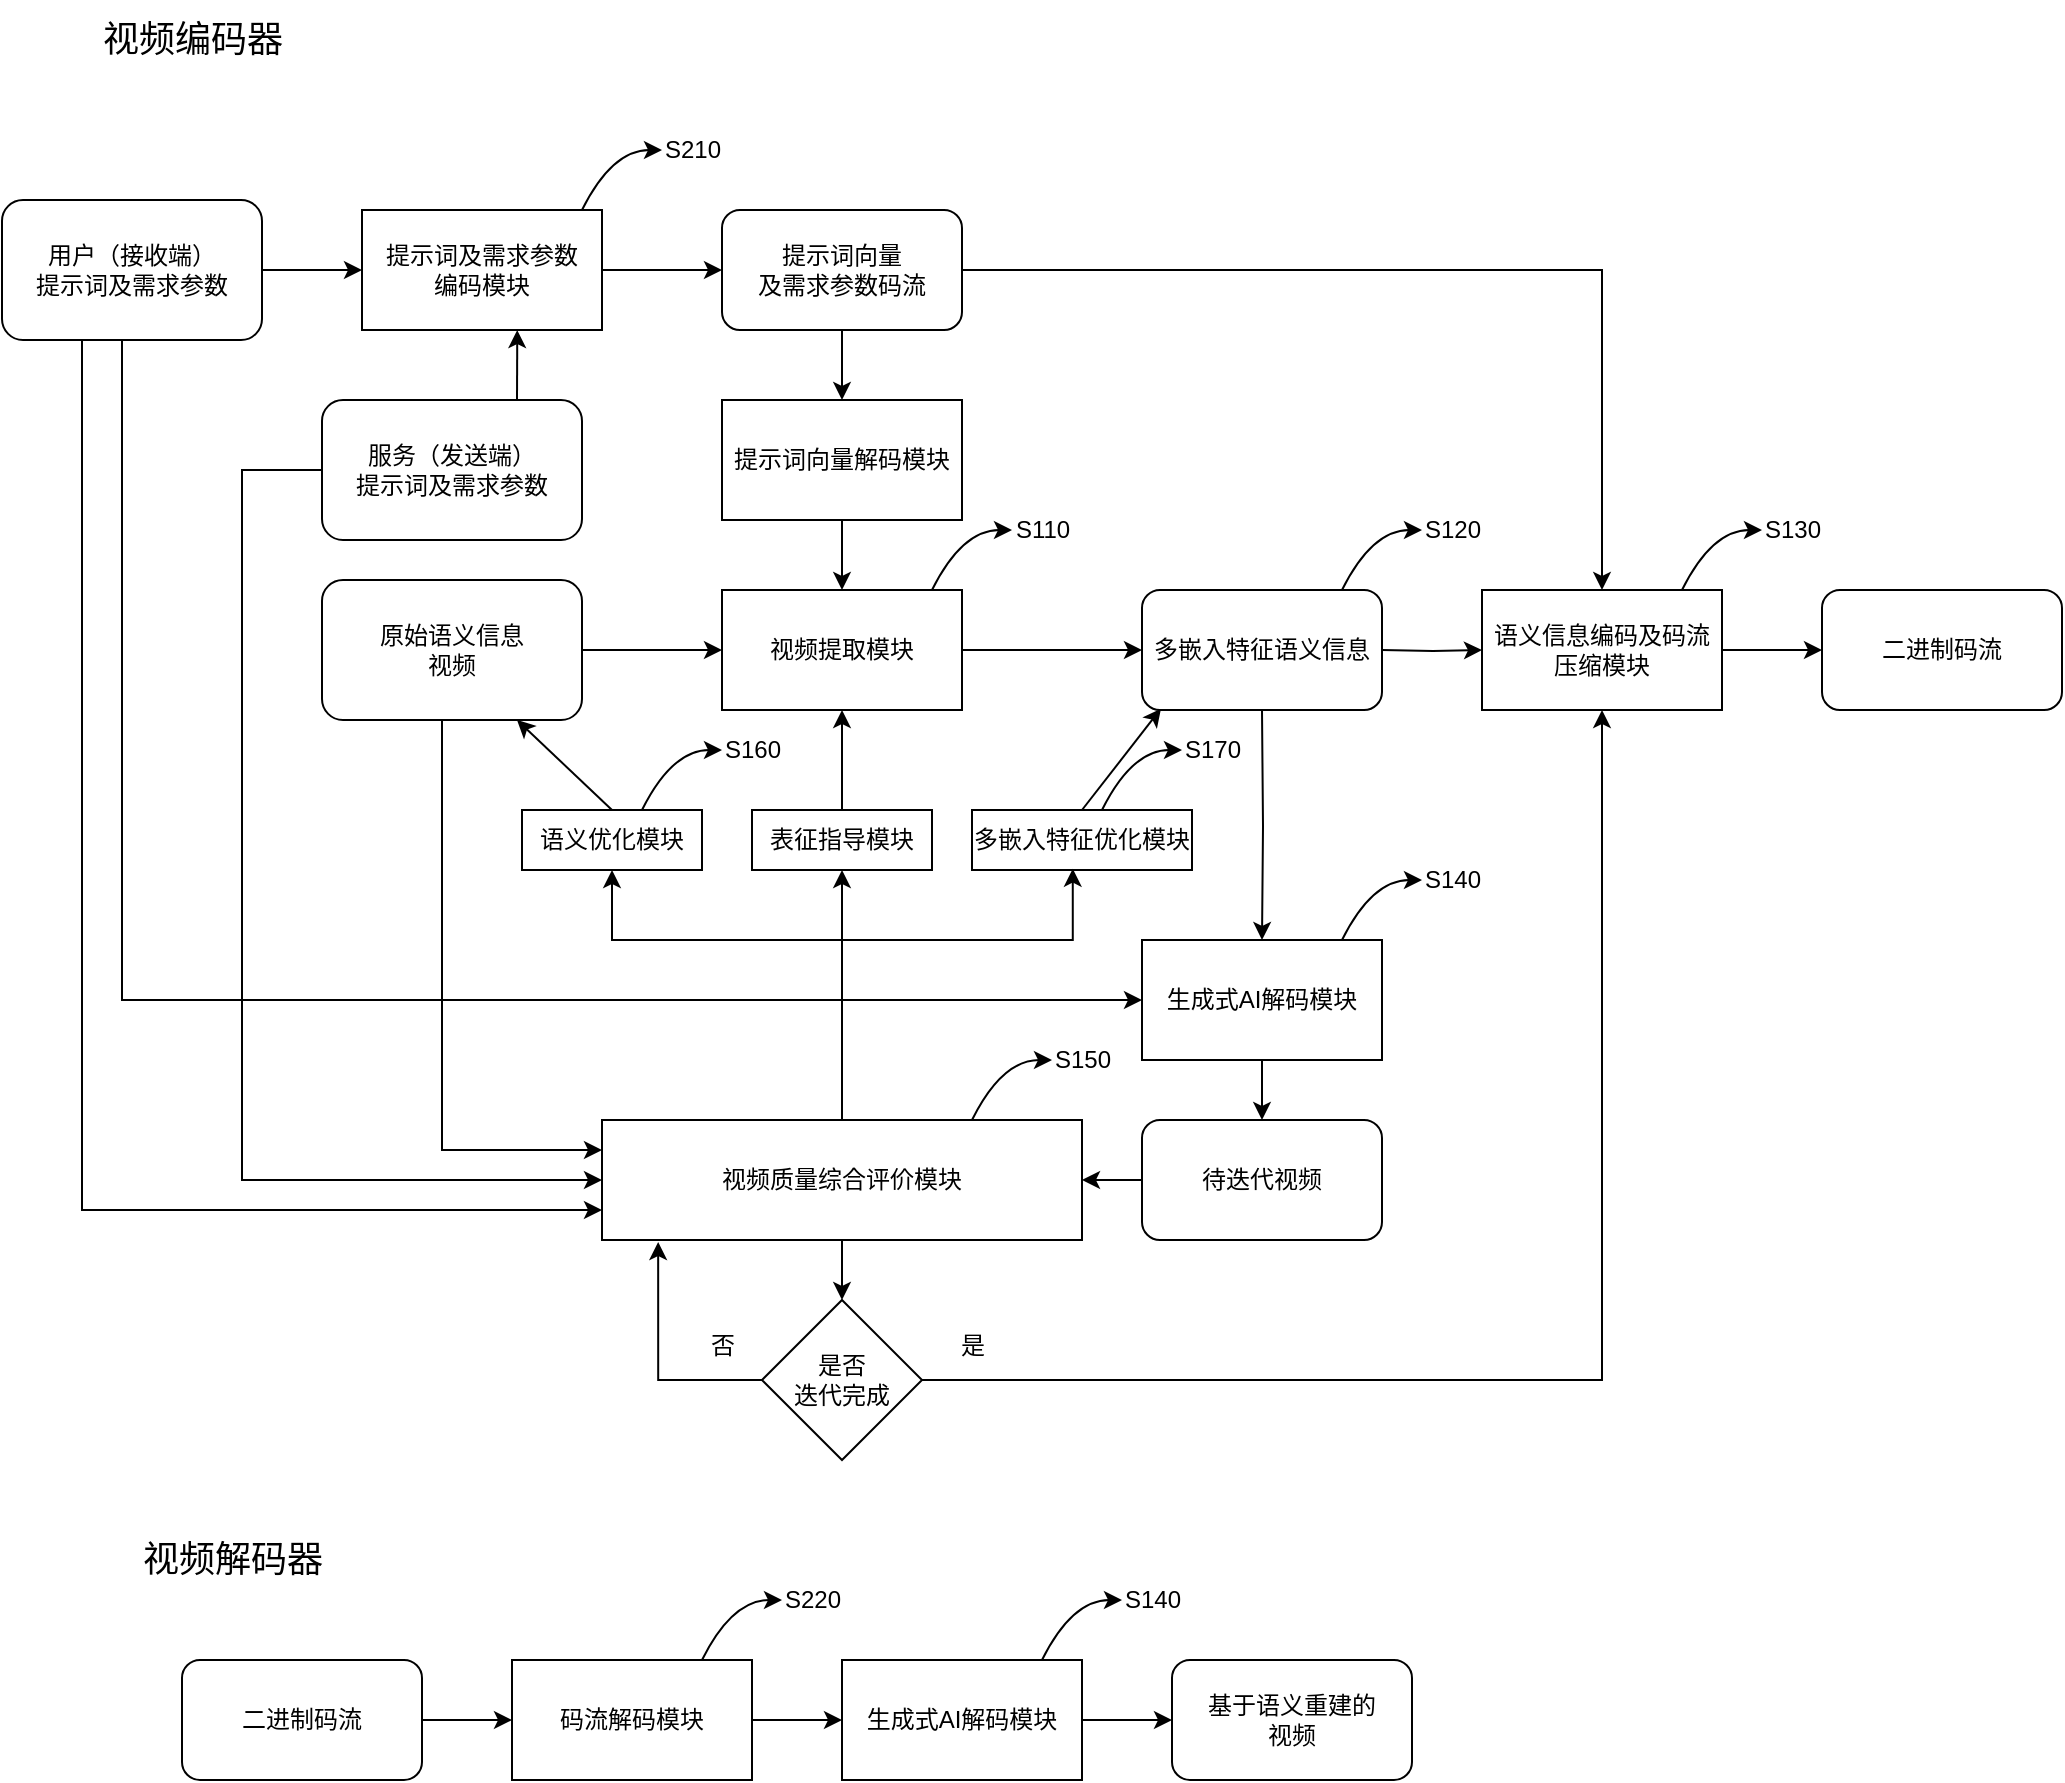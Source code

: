 <mxfile version="24.6.4" type="github">
  <diagram name="第 1 页" id="JpJuvLmKtG-MRXJeiW7m">
    <mxGraphModel dx="2595" dy="791" grid="1" gridSize="10" guides="1" tooltips="1" connect="1" arrows="1" fold="1" page="1" pageScale="1" pageWidth="1169" pageHeight="827" math="0" shadow="0">
      <root>
        <mxCell id="0" />
        <mxCell id="1" parent="0" />
        <mxCell id="BcCwPTK8j7OGMrzo-Ye--43" style="edgeStyle=orthogonalEdgeStyle;rounded=0;orthogonalLoop=1;jettySize=auto;html=1;entryX=0;entryY=0.5;entryDx=0;entryDy=0;" parent="1" source="Lk9VKCeSr0YpM7N94rxa-3" target="BcCwPTK8j7OGMrzo-Ye--42" edge="1">
          <mxGeometry relative="1" as="geometry" />
        </mxCell>
        <mxCell id="BcCwPTK8j7OGMrzo-Ye--67" style="edgeStyle=orthogonalEdgeStyle;rounded=0;orthogonalLoop=1;jettySize=auto;html=1;entryX=0;entryY=0.25;entryDx=0;entryDy=0;" parent="1" source="Lk9VKCeSr0YpM7N94rxa-3" target="BcCwPTK8j7OGMrzo-Ye--66" edge="1">
          <mxGeometry relative="1" as="geometry">
            <Array as="points">
              <mxPoint x="200" y="835" />
            </Array>
          </mxGeometry>
        </mxCell>
        <mxCell id="Lk9VKCeSr0YpM7N94rxa-3" value="原始语义信息&lt;br&gt;视频" style="rounded=1;whiteSpace=wrap;html=1;" parent="1" vertex="1">
          <mxGeometry x="140" y="550" width="130" height="70" as="geometry" />
        </mxCell>
        <mxCell id="BcCwPTK8j7OGMrzo-Ye--42" value="视频提取模块" style="rounded=0;whiteSpace=wrap;html=1;" parent="1" vertex="1">
          <mxGeometry x="340" y="555" width="120" height="60" as="geometry" />
        </mxCell>
        <mxCell id="BcCwPTK8j7OGMrzo-Ye--58" style="edgeStyle=orthogonalEdgeStyle;rounded=0;orthogonalLoop=1;jettySize=auto;html=1;entryX=0;entryY=0.5;entryDx=0;entryDy=0;" parent="1" target="BcCwPTK8j7OGMrzo-Ye--55" edge="1">
          <mxGeometry relative="1" as="geometry">
            <mxPoint x="670" y="585" as="sourcePoint" />
          </mxGeometry>
        </mxCell>
        <mxCell id="BcCwPTK8j7OGMrzo-Ye--61" style="edgeStyle=orthogonalEdgeStyle;rounded=0;orthogonalLoop=1;jettySize=auto;html=1;" parent="1" target="BcCwPTK8j7OGMrzo-Ye--60" edge="1">
          <mxGeometry relative="1" as="geometry">
            <mxPoint x="610" y="615" as="sourcePoint" />
          </mxGeometry>
        </mxCell>
        <mxCell id="BcCwPTK8j7OGMrzo-Ye--46" style="edgeStyle=orthogonalEdgeStyle;rounded=0;orthogonalLoop=1;jettySize=auto;html=1;entryX=0;entryY=0.5;entryDx=0;entryDy=0;" parent="1" source="BcCwPTK8j7OGMrzo-Ye--47" target="BcCwPTK8j7OGMrzo-Ye--48" edge="1">
          <mxGeometry relative="1" as="geometry" />
        </mxCell>
        <mxCell id="BcCwPTK8j7OGMrzo-Ye--62" style="edgeStyle=orthogonalEdgeStyle;rounded=0;orthogonalLoop=1;jettySize=auto;html=1;entryX=0;entryY=0.5;entryDx=0;entryDy=0;" parent="1" source="BcCwPTK8j7OGMrzo-Ye--47" target="BcCwPTK8j7OGMrzo-Ye--60" edge="1">
          <mxGeometry relative="1" as="geometry">
            <Array as="points">
              <mxPoint x="40" y="760" />
            </Array>
          </mxGeometry>
        </mxCell>
        <mxCell id="BcCwPTK8j7OGMrzo-Ye--99" style="edgeStyle=orthogonalEdgeStyle;rounded=0;orthogonalLoop=1;jettySize=auto;html=1;entryX=0;entryY=0.75;entryDx=0;entryDy=0;" parent="1" source="BcCwPTK8j7OGMrzo-Ye--47" target="BcCwPTK8j7OGMrzo-Ye--66" edge="1">
          <mxGeometry relative="1" as="geometry">
            <Array as="points">
              <mxPoint x="20" y="865" />
            </Array>
          </mxGeometry>
        </mxCell>
        <mxCell id="BcCwPTK8j7OGMrzo-Ye--47" value="用户（接收端）&lt;div&gt;提示词及&lt;span style=&quot;background-color: initial;&quot;&gt;需求参数&lt;/span&gt;&lt;/div&gt;" style="rounded=1;whiteSpace=wrap;html=1;" parent="1" vertex="1">
          <mxGeometry x="-20" y="360" width="130" height="70" as="geometry" />
        </mxCell>
        <mxCell id="BcCwPTK8j7OGMrzo-Ye--51" style="edgeStyle=orthogonalEdgeStyle;rounded=0;orthogonalLoop=1;jettySize=auto;html=1;entryX=0;entryY=0.5;entryDx=0;entryDy=0;" parent="1" source="BcCwPTK8j7OGMrzo-Ye--48" target="BcCwPTK8j7OGMrzo-Ye--50" edge="1">
          <mxGeometry relative="1" as="geometry" />
        </mxCell>
        <mxCell id="BcCwPTK8j7OGMrzo-Ye--48" value="提示词及需求参数&lt;div&gt;编码模块&lt;/div&gt;" style="rounded=0;whiteSpace=wrap;html=1;" parent="1" vertex="1">
          <mxGeometry x="160" y="365" width="120" height="60" as="geometry" />
        </mxCell>
        <mxCell id="BcCwPTK8j7OGMrzo-Ye--53" style="edgeStyle=orthogonalEdgeStyle;rounded=0;orthogonalLoop=1;jettySize=auto;html=1;entryX=0.5;entryY=0;entryDx=0;entryDy=0;" parent="1" source="BcCwPTK8j7OGMrzo-Ye--50" target="BcCwPTK8j7OGMrzo-Ye--52" edge="1">
          <mxGeometry relative="1" as="geometry" />
        </mxCell>
        <mxCell id="BcCwPTK8j7OGMrzo-Ye--88" style="edgeStyle=orthogonalEdgeStyle;rounded=0;orthogonalLoop=1;jettySize=auto;html=1;entryX=0.5;entryY=0;entryDx=0;entryDy=0;" parent="1" source="BcCwPTK8j7OGMrzo-Ye--50" target="BcCwPTK8j7OGMrzo-Ye--55" edge="1">
          <mxGeometry relative="1" as="geometry">
            <mxPoint x="850" y="550" as="targetPoint" />
          </mxGeometry>
        </mxCell>
        <mxCell id="BcCwPTK8j7OGMrzo-Ye--50" value="提示词向量&lt;div&gt;及需求参数码流&lt;/div&gt;" style="rounded=1;whiteSpace=wrap;html=1;" parent="1" vertex="1">
          <mxGeometry x="340" y="365" width="120" height="60" as="geometry" />
        </mxCell>
        <mxCell id="BcCwPTK8j7OGMrzo-Ye--54" style="edgeStyle=orthogonalEdgeStyle;rounded=0;orthogonalLoop=1;jettySize=auto;html=1;entryX=0.5;entryY=0;entryDx=0;entryDy=0;" parent="1" source="BcCwPTK8j7OGMrzo-Ye--52" target="BcCwPTK8j7OGMrzo-Ye--42" edge="1">
          <mxGeometry relative="1" as="geometry" />
        </mxCell>
        <mxCell id="BcCwPTK8j7OGMrzo-Ye--52" value="提示词向量解码模块" style="rounded=0;whiteSpace=wrap;html=1;" parent="1" vertex="1">
          <mxGeometry x="340" y="460" width="120" height="60" as="geometry" />
        </mxCell>
        <mxCell id="BcCwPTK8j7OGMrzo-Ye--59" style="edgeStyle=orthogonalEdgeStyle;rounded=0;orthogonalLoop=1;jettySize=auto;html=1;entryX=0;entryY=0.5;entryDx=0;entryDy=0;" parent="1" source="BcCwPTK8j7OGMrzo-Ye--55" target="BcCwPTK8j7OGMrzo-Ye--57" edge="1">
          <mxGeometry relative="1" as="geometry" />
        </mxCell>
        <mxCell id="BcCwPTK8j7OGMrzo-Ye--55" value="语义信息编码及码流压缩模块" style="rounded=0;whiteSpace=wrap;html=1;" parent="1" vertex="1">
          <mxGeometry x="720" y="555" width="120" height="60" as="geometry" />
        </mxCell>
        <mxCell id="BcCwPTK8j7OGMrzo-Ye--57" value="二进制码流" style="rounded=1;whiteSpace=wrap;html=1;" parent="1" vertex="1">
          <mxGeometry x="890" y="555" width="120" height="60" as="geometry" />
        </mxCell>
        <mxCell id="BcCwPTK8j7OGMrzo-Ye--64" style="edgeStyle=orthogonalEdgeStyle;rounded=0;orthogonalLoop=1;jettySize=auto;html=1;entryX=0.5;entryY=0;entryDx=0;entryDy=0;" parent="1" source="BcCwPTK8j7OGMrzo-Ye--60" target="BcCwPTK8j7OGMrzo-Ye--63" edge="1">
          <mxGeometry relative="1" as="geometry" />
        </mxCell>
        <mxCell id="BcCwPTK8j7OGMrzo-Ye--60" value="生成式AI解码模块" style="rounded=0;whiteSpace=wrap;html=1;" parent="1" vertex="1">
          <mxGeometry x="550" y="730" width="120" height="60" as="geometry" />
        </mxCell>
        <mxCell id="BcCwPTK8j7OGMrzo-Ye--68" style="edgeStyle=orthogonalEdgeStyle;rounded=0;orthogonalLoop=1;jettySize=auto;html=1;entryX=1;entryY=0.5;entryDx=0;entryDy=0;" parent="1" source="BcCwPTK8j7OGMrzo-Ye--63" target="BcCwPTK8j7OGMrzo-Ye--66" edge="1">
          <mxGeometry relative="1" as="geometry" />
        </mxCell>
        <mxCell id="BcCwPTK8j7OGMrzo-Ye--63" value="待迭代视频" style="rounded=1;whiteSpace=wrap;html=1;" parent="1" vertex="1">
          <mxGeometry x="550" y="820" width="120" height="60" as="geometry" />
        </mxCell>
        <mxCell id="BcCwPTK8j7OGMrzo-Ye--74" style="edgeStyle=orthogonalEdgeStyle;rounded=0;orthogonalLoop=1;jettySize=auto;html=1;" parent="1" source="BcCwPTK8j7OGMrzo-Ye--66" target="BcCwPTK8j7OGMrzo-Ye--71" edge="1">
          <mxGeometry relative="1" as="geometry" />
        </mxCell>
        <mxCell id="BcCwPTK8j7OGMrzo-Ye--75" style="edgeStyle=orthogonalEdgeStyle;rounded=0;orthogonalLoop=1;jettySize=auto;html=1;" parent="1" source="BcCwPTK8j7OGMrzo-Ye--66" target="BcCwPTK8j7OGMrzo-Ye--69" edge="1">
          <mxGeometry relative="1" as="geometry">
            <Array as="points">
              <mxPoint x="400" y="730" />
              <mxPoint x="285" y="730" />
            </Array>
          </mxGeometry>
        </mxCell>
        <mxCell id="BcCwPTK8j7OGMrzo-Ye--94" style="edgeStyle=orthogonalEdgeStyle;rounded=0;orthogonalLoop=1;jettySize=auto;html=1;entryX=0.5;entryY=0;entryDx=0;entryDy=0;" parent="1" source="BcCwPTK8j7OGMrzo-Ye--66" target="BcCwPTK8j7OGMrzo-Ye--93" edge="1">
          <mxGeometry relative="1" as="geometry" />
        </mxCell>
        <mxCell id="BcCwPTK8j7OGMrzo-Ye--66" value="视频质量综合评价模块" style="rounded=0;whiteSpace=wrap;html=1;" parent="1" vertex="1">
          <mxGeometry x="280" y="820" width="240" height="60" as="geometry" />
        </mxCell>
        <mxCell id="BcCwPTK8j7OGMrzo-Ye--69" value="语义优化模块" style="rounded=0;whiteSpace=wrap;html=1;" parent="1" vertex="1">
          <mxGeometry x="240" y="665" width="90" height="30" as="geometry" />
        </mxCell>
        <mxCell id="BcCwPTK8j7OGMrzo-Ye--70" value="多嵌入特征优化模块" style="rounded=0;whiteSpace=wrap;html=1;" parent="1" vertex="1">
          <mxGeometry x="465" y="665" width="110" height="30" as="geometry" />
        </mxCell>
        <mxCell id="BcCwPTK8j7OGMrzo-Ye--71" value="表征指导模块" style="rounded=0;whiteSpace=wrap;html=1;" parent="1" vertex="1">
          <mxGeometry x="355" y="665" width="90" height="30" as="geometry" />
        </mxCell>
        <mxCell id="BcCwPTK8j7OGMrzo-Ye--73" style="edgeStyle=orthogonalEdgeStyle;rounded=0;orthogonalLoop=1;jettySize=auto;html=1;entryX=0.458;entryY=0.978;entryDx=0;entryDy=0;entryPerimeter=0;" parent="1" source="BcCwPTK8j7OGMrzo-Ye--66" target="BcCwPTK8j7OGMrzo-Ye--70" edge="1">
          <mxGeometry relative="1" as="geometry">
            <Array as="points">
              <mxPoint x="400" y="730" />
              <mxPoint x="515" y="730" />
            </Array>
          </mxGeometry>
        </mxCell>
        <mxCell id="BcCwPTK8j7OGMrzo-Ye--77" value="" style="endArrow=classic;html=1;rounded=0;entryX=0.75;entryY=1;entryDx=0;entryDy=0;exitX=0.5;exitY=0;exitDx=0;exitDy=0;" parent="1" source="BcCwPTK8j7OGMrzo-Ye--69" target="Lk9VKCeSr0YpM7N94rxa-3" edge="1">
          <mxGeometry width="50" height="50" relative="1" as="geometry">
            <mxPoint x="290" y="660" as="sourcePoint" />
            <mxPoint x="350" y="600" as="targetPoint" />
          </mxGeometry>
        </mxCell>
        <mxCell id="BcCwPTK8j7OGMrzo-Ye--78" value="" style="endArrow=classic;html=1;rounded=0;entryX=0.5;entryY=1;entryDx=0;entryDy=0;exitX=0.5;exitY=0;exitDx=0;exitDy=0;" parent="1" target="BcCwPTK8j7OGMrzo-Ye--42" edge="1">
          <mxGeometry width="50" height="50" relative="1" as="geometry">
            <mxPoint x="400" y="665" as="sourcePoint" />
            <mxPoint x="373" y="620" as="targetPoint" />
          </mxGeometry>
        </mxCell>
        <mxCell id="BcCwPTK8j7OGMrzo-Ye--79" value="" style="endArrow=classic;html=1;rounded=0;entryX=0.079;entryY=0.989;entryDx=0;entryDy=0;exitX=0.5;exitY=0;exitDx=0;exitDy=0;entryPerimeter=0;" parent="1" edge="1">
          <mxGeometry width="50" height="50" relative="1" as="geometry">
            <mxPoint x="520" y="665" as="sourcePoint" />
            <mxPoint x="559.48" y="614.34" as="targetPoint" />
          </mxGeometry>
        </mxCell>
        <mxCell id="BcCwPTK8j7OGMrzo-Ye--83" style="edgeStyle=orthogonalEdgeStyle;rounded=0;orthogonalLoop=1;jettySize=auto;html=1;entryX=0;entryY=0.5;entryDx=0;entryDy=0;" parent="1" source="BcCwPTK8j7OGMrzo-Ye--80" target="BcCwPTK8j7OGMrzo-Ye--82" edge="1">
          <mxGeometry relative="1" as="geometry" />
        </mxCell>
        <mxCell id="BcCwPTK8j7OGMrzo-Ye--80" value="二进制码流" style="rounded=1;whiteSpace=wrap;html=1;" parent="1" vertex="1">
          <mxGeometry x="70" y="1090" width="120" height="60" as="geometry" />
        </mxCell>
        <mxCell id="BcCwPTK8j7OGMrzo-Ye--86" style="edgeStyle=orthogonalEdgeStyle;rounded=0;orthogonalLoop=1;jettySize=auto;html=1;entryX=0;entryY=0.5;entryDx=0;entryDy=0;" parent="1" source="BcCwPTK8j7OGMrzo-Ye--81" target="BcCwPTK8j7OGMrzo-Ye--85" edge="1">
          <mxGeometry relative="1" as="geometry" />
        </mxCell>
        <mxCell id="BcCwPTK8j7OGMrzo-Ye--81" value="生成式AI解码模块" style="rounded=0;whiteSpace=wrap;html=1;" parent="1" vertex="1">
          <mxGeometry x="400" y="1090" width="120" height="60" as="geometry" />
        </mxCell>
        <mxCell id="BcCwPTK8j7OGMrzo-Ye--84" style="edgeStyle=orthogonalEdgeStyle;rounded=0;orthogonalLoop=1;jettySize=auto;html=1;entryX=0;entryY=0.5;entryDx=0;entryDy=0;" parent="1" source="BcCwPTK8j7OGMrzo-Ye--82" target="BcCwPTK8j7OGMrzo-Ye--81" edge="1">
          <mxGeometry relative="1" as="geometry" />
        </mxCell>
        <mxCell id="BcCwPTK8j7OGMrzo-Ye--82" value="码流解码模块" style="rounded=0;whiteSpace=wrap;html=1;" parent="1" vertex="1">
          <mxGeometry x="235" y="1090" width="120" height="60" as="geometry" />
        </mxCell>
        <mxCell id="BcCwPTK8j7OGMrzo-Ye--85" value="基于语义重建的&lt;div&gt;视频&lt;br&gt;&lt;/div&gt;" style="rounded=1;whiteSpace=wrap;html=1;" parent="1" vertex="1">
          <mxGeometry x="565" y="1090" width="120" height="60" as="geometry" />
        </mxCell>
        <mxCell id="BcCwPTK8j7OGMrzo-Ye--90" value="&lt;font style=&quot;font-size: 18px;&quot;&gt;视频编码器&lt;/font&gt;" style="text;html=1;align=center;verticalAlign=middle;resizable=0;points=[];autosize=1;strokeColor=none;fillColor=none;" parent="1" vertex="1">
          <mxGeometry x="20" y="260" width="110" height="40" as="geometry" />
        </mxCell>
        <mxCell id="BcCwPTK8j7OGMrzo-Ye--91" value="&lt;font style=&quot;font-size: 18px;&quot;&gt;视频解码器&lt;/font&gt;" style="text;html=1;align=center;verticalAlign=middle;resizable=0;points=[];autosize=1;strokeColor=none;fillColor=none;" parent="1" vertex="1">
          <mxGeometry x="40" y="1020" width="110" height="40" as="geometry" />
        </mxCell>
        <mxCell id="BcCwPTK8j7OGMrzo-Ye--97" style="edgeStyle=orthogonalEdgeStyle;rounded=0;orthogonalLoop=1;jettySize=auto;html=1;entryX=0.5;entryY=1;entryDx=0;entryDy=0;" parent="1" source="BcCwPTK8j7OGMrzo-Ye--93" target="BcCwPTK8j7OGMrzo-Ye--55" edge="1">
          <mxGeometry relative="1" as="geometry" />
        </mxCell>
        <mxCell id="BcCwPTK8j7OGMrzo-Ye--93" value="是否&lt;div&gt;迭代完成&lt;/div&gt;" style="rhombus;whiteSpace=wrap;html=1;" parent="1" vertex="1">
          <mxGeometry x="360" y="910" width="80" height="80" as="geometry" />
        </mxCell>
        <mxCell id="BcCwPTK8j7OGMrzo-Ye--95" style="edgeStyle=orthogonalEdgeStyle;rounded=0;orthogonalLoop=1;jettySize=auto;html=1;entryX=0.117;entryY=1.017;entryDx=0;entryDy=0;entryPerimeter=0;" parent="1" source="BcCwPTK8j7OGMrzo-Ye--93" target="BcCwPTK8j7OGMrzo-Ye--66" edge="1">
          <mxGeometry relative="1" as="geometry">
            <Array as="points">
              <mxPoint x="308" y="950" />
            </Array>
          </mxGeometry>
        </mxCell>
        <mxCell id="BcCwPTK8j7OGMrzo-Ye--96" value="否" style="text;html=1;align=center;verticalAlign=middle;resizable=0;points=[];autosize=1;strokeColor=none;fillColor=none;" parent="1" vertex="1">
          <mxGeometry x="320" y="918" width="40" height="30" as="geometry" />
        </mxCell>
        <mxCell id="BcCwPTK8j7OGMrzo-Ye--98" value="是" style="text;html=1;align=center;verticalAlign=middle;resizable=0;points=[];autosize=1;strokeColor=none;fillColor=none;" parent="1" vertex="1">
          <mxGeometry x="445" y="918" width="40" height="30" as="geometry" />
        </mxCell>
        <mxCell id="460OhWaofEb6IoYsHkSF-28" style="edgeStyle=orthogonalEdgeStyle;rounded=0;orthogonalLoop=1;jettySize=auto;html=1;entryX=0;entryY=0.5;entryDx=0;entryDy=0;" edge="1" parent="1" source="BcCwPTK8j7OGMrzo-Ye--100" target="BcCwPTK8j7OGMrzo-Ye--66">
          <mxGeometry relative="1" as="geometry">
            <Array as="points">
              <mxPoint x="100" y="495" />
              <mxPoint x="100" y="850" />
            </Array>
          </mxGeometry>
        </mxCell>
        <mxCell id="BcCwPTK8j7OGMrzo-Ye--100" value="服务（发送端）&lt;div&gt;提示词及&lt;span style=&quot;background-color: initial;&quot;&gt;需求参数&lt;/span&gt;&lt;/div&gt;" style="rounded=1;whiteSpace=wrap;html=1;" parent="1" vertex="1">
          <mxGeometry x="140" y="460" width="130" height="70" as="geometry" />
        </mxCell>
        <mxCell id="BcCwPTK8j7OGMrzo-Ye--101" style="edgeStyle=orthogonalEdgeStyle;rounded=0;orthogonalLoop=1;jettySize=auto;html=1;exitX=0.75;exitY=0;exitDx=0;exitDy=0;entryX=0.647;entryY=1.001;entryDx=0;entryDy=0;entryPerimeter=0;" parent="1" source="BcCwPTK8j7OGMrzo-Ye--100" target="BcCwPTK8j7OGMrzo-Ye--48" edge="1">
          <mxGeometry relative="1" as="geometry" />
        </mxCell>
        <mxCell id="460OhWaofEb6IoYsHkSF-4" value="多嵌入特征语义信息" style="rounded=1;whiteSpace=wrap;html=1;" vertex="1" parent="1">
          <mxGeometry x="550" y="555" width="120" height="60" as="geometry" />
        </mxCell>
        <mxCell id="460OhWaofEb6IoYsHkSF-5" style="edgeStyle=orthogonalEdgeStyle;rounded=0;orthogonalLoop=1;jettySize=auto;html=1;entryX=0;entryY=0.5;entryDx=0;entryDy=0;" edge="1" parent="1" source="BcCwPTK8j7OGMrzo-Ye--42" target="460OhWaofEb6IoYsHkSF-4">
          <mxGeometry relative="1" as="geometry">
            <Array as="points">
              <mxPoint x="530" y="585" />
              <mxPoint x="530" y="585" />
            </Array>
          </mxGeometry>
        </mxCell>
        <mxCell id="460OhWaofEb6IoYsHkSF-6" value="S130" style="text;html=1;align=center;verticalAlign=middle;resizable=0;points=[];autosize=1;strokeColor=none;fillColor=none;" vertex="1" parent="1">
          <mxGeometry x="850" y="510" width="50" height="30" as="geometry" />
        </mxCell>
        <mxCell id="460OhWaofEb6IoYsHkSF-7" value="" style="curved=1;endArrow=classic;html=1;rounded=0;" edge="1" parent="1">
          <mxGeometry width="50" height="50" relative="1" as="geometry">
            <mxPoint x="445" y="555" as="sourcePoint" />
            <mxPoint x="485" y="525" as="targetPoint" />
            <Array as="points">
              <mxPoint x="460" y="525" />
            </Array>
          </mxGeometry>
        </mxCell>
        <mxCell id="460OhWaofEb6IoYsHkSF-8" value="S110" style="text;html=1;align=center;verticalAlign=middle;resizable=0;points=[];autosize=1;strokeColor=none;fillColor=none;" vertex="1" parent="1">
          <mxGeometry x="475" y="510" width="50" height="30" as="geometry" />
        </mxCell>
        <mxCell id="460OhWaofEb6IoYsHkSF-9" value="" style="curved=1;endArrow=classic;html=1;rounded=0;" edge="1" parent="1">
          <mxGeometry width="50" height="50" relative="1" as="geometry">
            <mxPoint x="820" y="555" as="sourcePoint" />
            <mxPoint x="860" y="525" as="targetPoint" />
            <Array as="points">
              <mxPoint x="835" y="525" />
            </Array>
          </mxGeometry>
        </mxCell>
        <mxCell id="460OhWaofEb6IoYsHkSF-10" value="" style="curved=1;endArrow=classic;html=1;rounded=0;" edge="1" parent="1">
          <mxGeometry width="50" height="50" relative="1" as="geometry">
            <mxPoint x="650" y="555" as="sourcePoint" />
            <mxPoint x="690" y="525" as="targetPoint" />
            <Array as="points">
              <mxPoint x="665" y="525" />
            </Array>
          </mxGeometry>
        </mxCell>
        <mxCell id="460OhWaofEb6IoYsHkSF-11" value="S120" style="text;html=1;align=center;verticalAlign=middle;resizable=0;points=[];autosize=1;strokeColor=none;fillColor=none;" vertex="1" parent="1">
          <mxGeometry x="680" y="510" width="50" height="30" as="geometry" />
        </mxCell>
        <mxCell id="460OhWaofEb6IoYsHkSF-12" value="" style="curved=1;endArrow=classic;html=1;rounded=0;" edge="1" parent="1">
          <mxGeometry width="50" height="50" relative="1" as="geometry">
            <mxPoint x="270" y="365" as="sourcePoint" />
            <mxPoint x="310" y="335" as="targetPoint" />
            <Array as="points">
              <mxPoint x="285" y="335" />
            </Array>
          </mxGeometry>
        </mxCell>
        <mxCell id="460OhWaofEb6IoYsHkSF-13" value="S210" style="text;html=1;align=center;verticalAlign=middle;resizable=0;points=[];autosize=1;strokeColor=none;fillColor=none;" vertex="1" parent="1">
          <mxGeometry x="300" y="320" width="50" height="30" as="geometry" />
        </mxCell>
        <mxCell id="460OhWaofEb6IoYsHkSF-14" value="" style="curved=1;endArrow=classic;html=1;rounded=0;" edge="1" parent="1">
          <mxGeometry width="50" height="50" relative="1" as="geometry">
            <mxPoint x="650" y="730" as="sourcePoint" />
            <mxPoint x="690" y="700" as="targetPoint" />
            <Array as="points">
              <mxPoint x="665" y="700" />
            </Array>
          </mxGeometry>
        </mxCell>
        <mxCell id="460OhWaofEb6IoYsHkSF-15" value="S140" style="text;html=1;align=center;verticalAlign=middle;resizable=0;points=[];autosize=1;strokeColor=none;fillColor=none;" vertex="1" parent="1">
          <mxGeometry x="680" y="685" width="50" height="30" as="geometry" />
        </mxCell>
        <mxCell id="460OhWaofEb6IoYsHkSF-16" value="" style="curved=1;endArrow=classic;html=1;rounded=0;" edge="1" parent="1">
          <mxGeometry width="50" height="50" relative="1" as="geometry">
            <mxPoint x="465" y="820" as="sourcePoint" />
            <mxPoint x="505" y="790" as="targetPoint" />
            <Array as="points">
              <mxPoint x="480" y="790" />
            </Array>
          </mxGeometry>
        </mxCell>
        <mxCell id="460OhWaofEb6IoYsHkSF-17" value="S150" style="text;html=1;align=center;verticalAlign=middle;resizable=0;points=[];autosize=1;strokeColor=none;fillColor=none;" vertex="1" parent="1">
          <mxGeometry x="495" y="775" width="50" height="30" as="geometry" />
        </mxCell>
        <mxCell id="460OhWaofEb6IoYsHkSF-18" value="" style="curved=1;endArrow=classic;html=1;rounded=0;" edge="1" parent="1">
          <mxGeometry width="50" height="50" relative="1" as="geometry">
            <mxPoint x="300" y="665" as="sourcePoint" />
            <mxPoint x="340" y="635" as="targetPoint" />
            <Array as="points">
              <mxPoint x="315" y="635" />
            </Array>
          </mxGeometry>
        </mxCell>
        <mxCell id="460OhWaofEb6IoYsHkSF-19" value="S160" style="text;html=1;align=center;verticalAlign=middle;resizable=0;points=[];autosize=1;strokeColor=none;fillColor=none;" vertex="1" parent="1">
          <mxGeometry x="330" y="620" width="50" height="30" as="geometry" />
        </mxCell>
        <mxCell id="460OhWaofEb6IoYsHkSF-22" value="" style="curved=1;endArrow=classic;html=1;rounded=0;" edge="1" parent="1">
          <mxGeometry width="50" height="50" relative="1" as="geometry">
            <mxPoint x="530" y="665" as="sourcePoint" />
            <mxPoint x="570" y="635" as="targetPoint" />
            <Array as="points">
              <mxPoint x="545" y="635" />
            </Array>
          </mxGeometry>
        </mxCell>
        <mxCell id="460OhWaofEb6IoYsHkSF-23" value="S170" style="text;html=1;align=center;verticalAlign=middle;resizable=0;points=[];autosize=1;strokeColor=none;fillColor=none;" vertex="1" parent="1">
          <mxGeometry x="560" y="620" width="50" height="30" as="geometry" />
        </mxCell>
        <mxCell id="460OhWaofEb6IoYsHkSF-24" value="" style="curved=1;endArrow=classic;html=1;rounded=0;" edge="1" parent="1">
          <mxGeometry width="50" height="50" relative="1" as="geometry">
            <mxPoint x="500" y="1090" as="sourcePoint" />
            <mxPoint x="540" y="1060" as="targetPoint" />
            <Array as="points">
              <mxPoint x="515" y="1060" />
            </Array>
          </mxGeometry>
        </mxCell>
        <mxCell id="460OhWaofEb6IoYsHkSF-25" value="S140" style="text;html=1;align=center;verticalAlign=middle;resizable=0;points=[];autosize=1;strokeColor=none;fillColor=none;" vertex="1" parent="1">
          <mxGeometry x="530" y="1045" width="50" height="30" as="geometry" />
        </mxCell>
        <mxCell id="460OhWaofEb6IoYsHkSF-26" value="" style="curved=1;endArrow=classic;html=1;rounded=0;" edge="1" parent="1">
          <mxGeometry width="50" height="50" relative="1" as="geometry">
            <mxPoint x="330" y="1090" as="sourcePoint" />
            <mxPoint x="370" y="1060" as="targetPoint" />
            <Array as="points">
              <mxPoint x="345" y="1060" />
            </Array>
          </mxGeometry>
        </mxCell>
        <mxCell id="460OhWaofEb6IoYsHkSF-27" value="S220" style="text;html=1;align=center;verticalAlign=middle;resizable=0;points=[];autosize=1;strokeColor=none;fillColor=none;" vertex="1" parent="1">
          <mxGeometry x="360" y="1045" width="50" height="30" as="geometry" />
        </mxCell>
      </root>
    </mxGraphModel>
  </diagram>
</mxfile>
